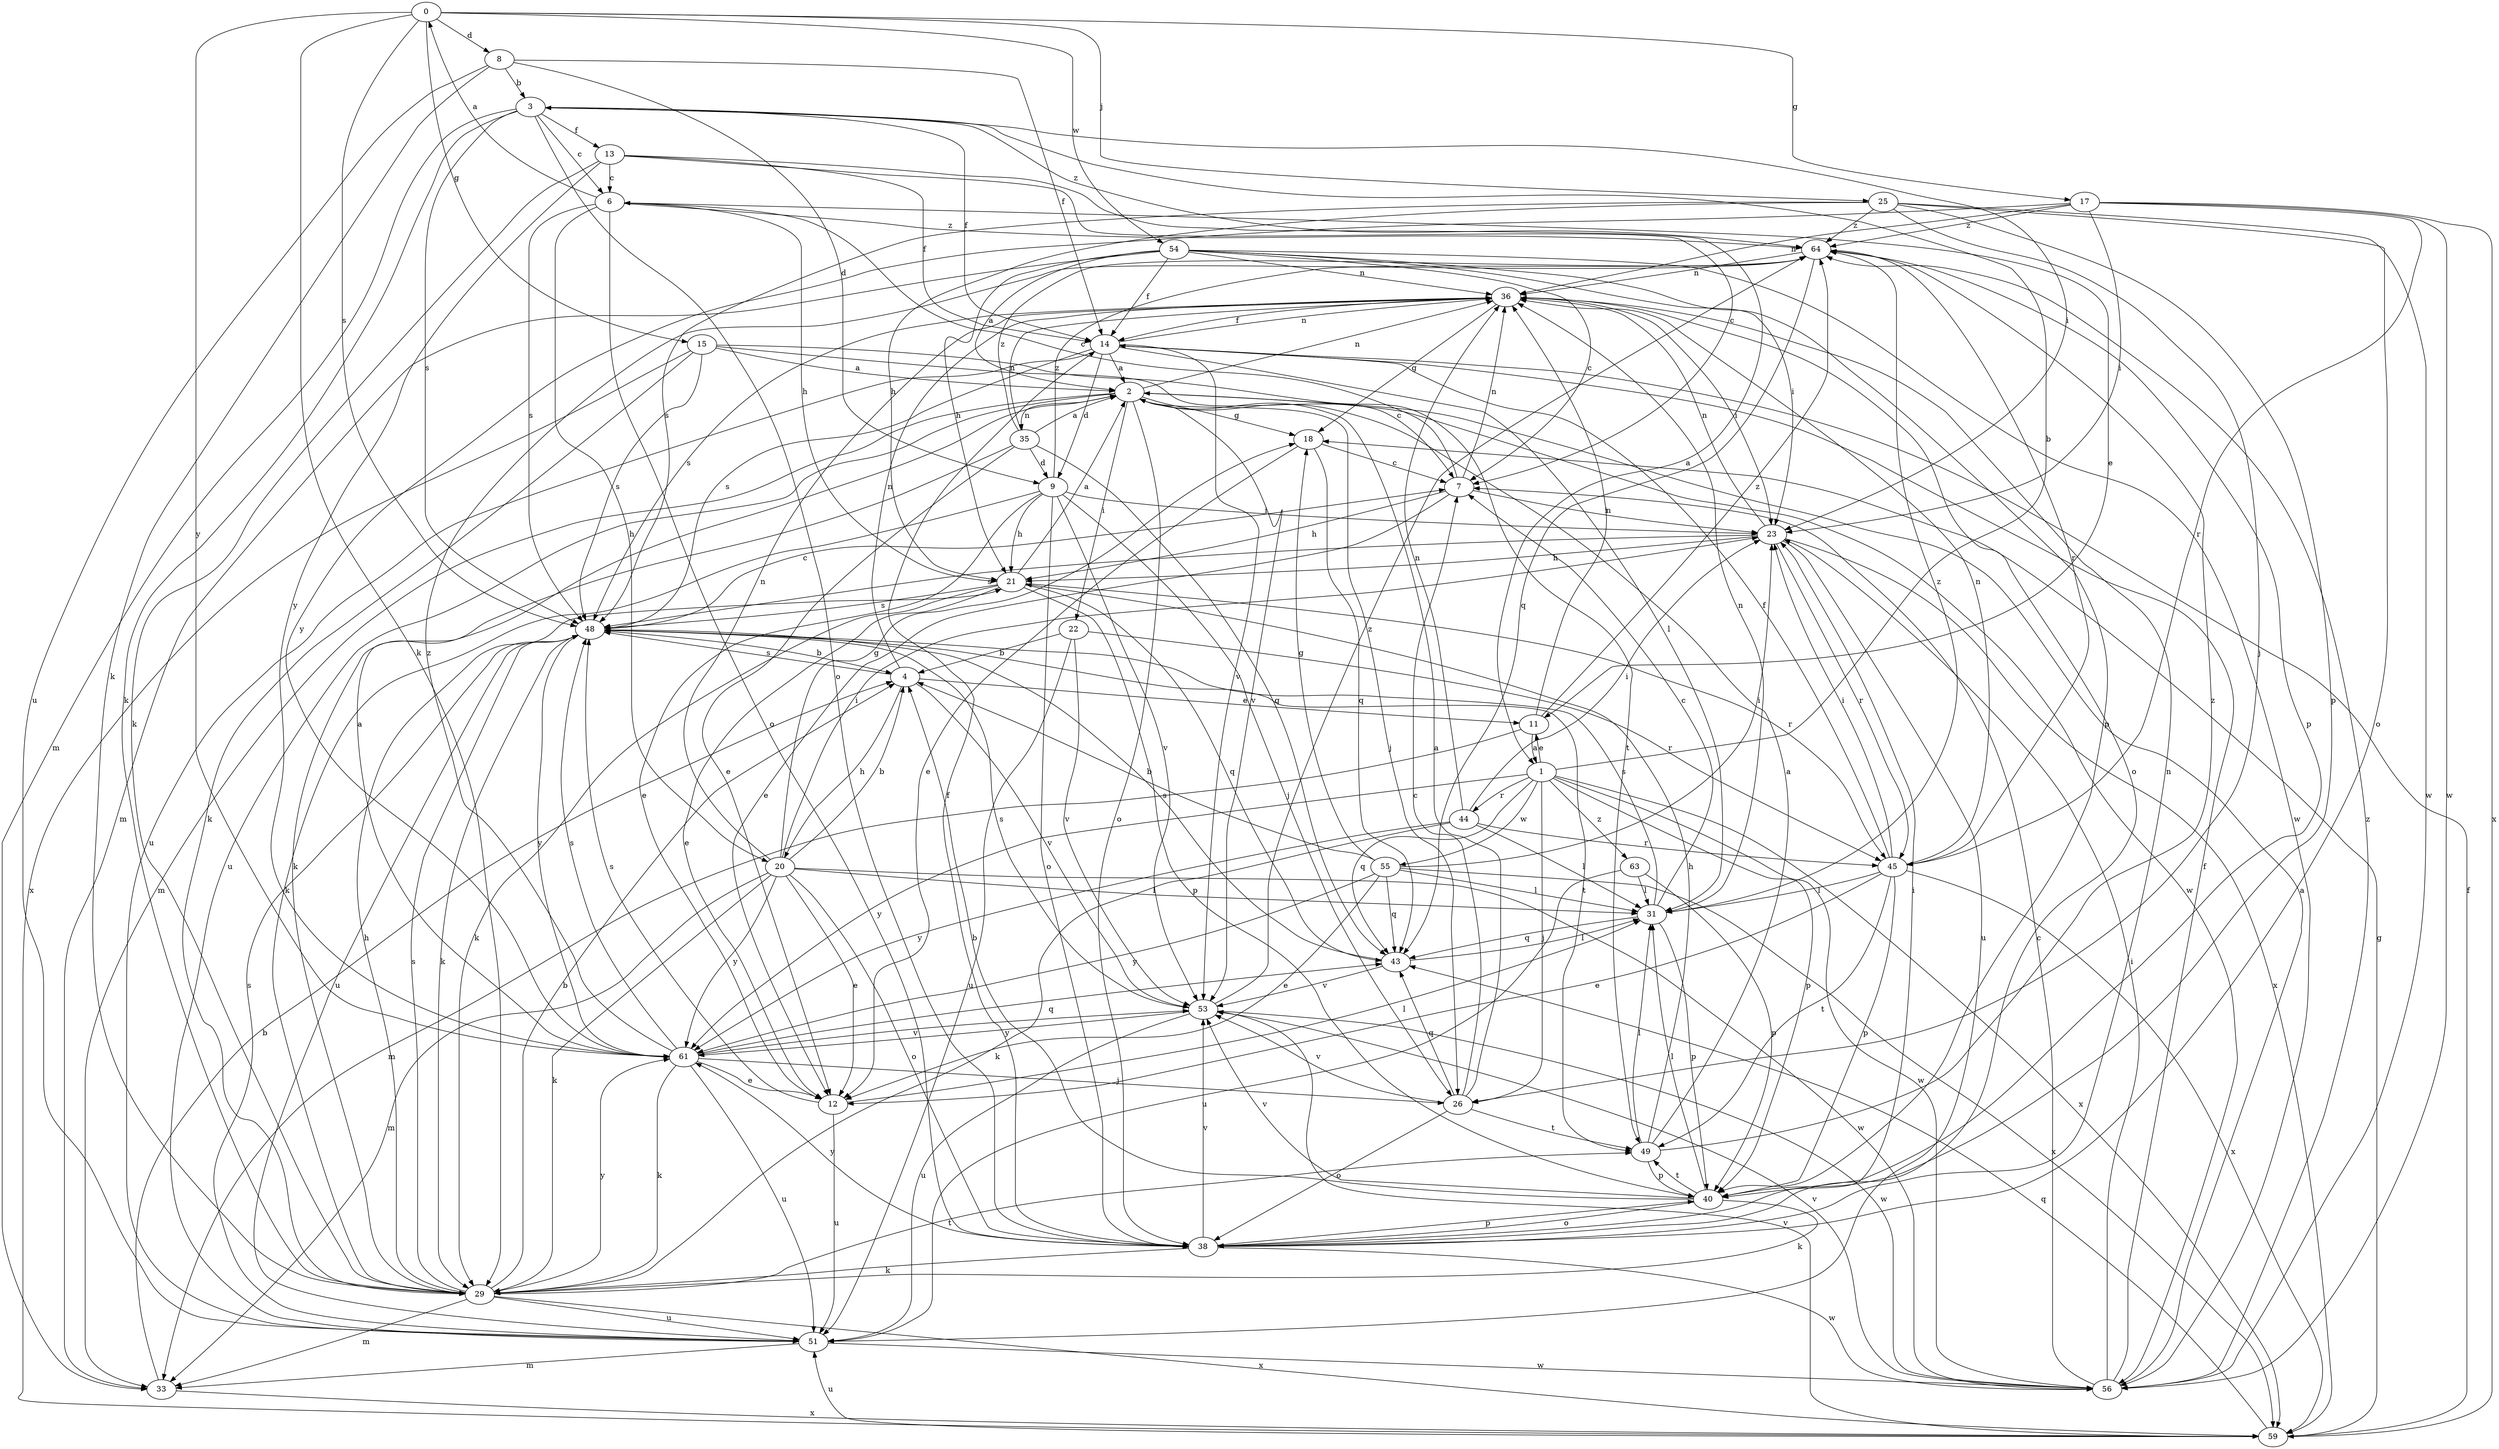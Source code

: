 strict digraph  {
0;
1;
2;
3;
4;
6;
7;
8;
9;
11;
12;
13;
14;
15;
17;
18;
20;
21;
22;
23;
25;
26;
29;
31;
33;
35;
36;
38;
40;
43;
44;
45;
48;
49;
51;
53;
54;
55;
56;
59;
61;
63;
64;
0 -> 8  [label=d];
0 -> 15  [label=g];
0 -> 17  [label=g];
0 -> 25  [label=j];
0 -> 29  [label=k];
0 -> 48  [label=s];
0 -> 54  [label=w];
0 -> 61  [label=y];
1 -> 3  [label=b];
1 -> 11  [label=e];
1 -> 26  [label=j];
1 -> 40  [label=p];
1 -> 43  [label=q];
1 -> 44  [label=r];
1 -> 55  [label=w];
1 -> 56  [label=w];
1 -> 59  [label=x];
1 -> 61  [label=y];
1 -> 63  [label=z];
2 -> 18  [label=g];
2 -> 22  [label=i];
2 -> 26  [label=j];
2 -> 33  [label=m];
2 -> 35  [label=n];
2 -> 36  [label=n];
2 -> 38  [label=o];
2 -> 51  [label=u];
2 -> 53  [label=v];
2 -> 56  [label=w];
3 -> 6  [label=c];
3 -> 13  [label=f];
3 -> 14  [label=f];
3 -> 23  [label=i];
3 -> 29  [label=k];
3 -> 33  [label=m];
3 -> 38  [label=o];
3 -> 48  [label=s];
3 -> 64  [label=z];
4 -> 11  [label=e];
4 -> 20  [label=h];
4 -> 36  [label=n];
4 -> 48  [label=s];
4 -> 53  [label=v];
6 -> 0  [label=a];
6 -> 11  [label=e];
6 -> 20  [label=h];
6 -> 21  [label=h];
6 -> 38  [label=o];
6 -> 48  [label=s];
6 -> 64  [label=z];
7 -> 6  [label=c];
7 -> 12  [label=e];
7 -> 21  [label=h];
7 -> 23  [label=i];
7 -> 36  [label=n];
8 -> 3  [label=b];
8 -> 9  [label=d];
8 -> 14  [label=f];
8 -> 29  [label=k];
8 -> 51  [label=u];
9 -> 12  [label=e];
9 -> 21  [label=h];
9 -> 23  [label=i];
9 -> 26  [label=j];
9 -> 29  [label=k];
9 -> 38  [label=o];
9 -> 53  [label=v];
9 -> 64  [label=z];
11 -> 1  [label=a];
11 -> 33  [label=m];
11 -> 36  [label=n];
11 -> 64  [label=z];
12 -> 31  [label=l];
12 -> 48  [label=s];
12 -> 51  [label=u];
13 -> 1  [label=a];
13 -> 6  [label=c];
13 -> 7  [label=c];
13 -> 14  [label=f];
13 -> 29  [label=k];
13 -> 61  [label=y];
14 -> 2  [label=a];
14 -> 9  [label=d];
14 -> 31  [label=l];
14 -> 36  [label=n];
14 -> 48  [label=s];
14 -> 51  [label=u];
14 -> 53  [label=v];
15 -> 2  [label=a];
15 -> 7  [label=c];
15 -> 29  [label=k];
15 -> 48  [label=s];
15 -> 49  [label=t];
15 -> 59  [label=x];
17 -> 23  [label=i];
17 -> 36  [label=n];
17 -> 45  [label=r];
17 -> 56  [label=w];
17 -> 59  [label=x];
17 -> 61  [label=y];
17 -> 64  [label=z];
18 -> 7  [label=c];
18 -> 12  [label=e];
18 -> 43  [label=q];
20 -> 4  [label=b];
20 -> 12  [label=e];
20 -> 18  [label=g];
20 -> 23  [label=i];
20 -> 29  [label=k];
20 -> 31  [label=l];
20 -> 33  [label=m];
20 -> 36  [label=n];
20 -> 38  [label=o];
20 -> 56  [label=w];
20 -> 61  [label=y];
21 -> 2  [label=a];
21 -> 12  [label=e];
21 -> 29  [label=k];
21 -> 40  [label=p];
21 -> 43  [label=q];
21 -> 45  [label=r];
21 -> 48  [label=s];
22 -> 4  [label=b];
22 -> 45  [label=r];
22 -> 51  [label=u];
22 -> 53  [label=v];
23 -> 21  [label=h];
23 -> 36  [label=n];
23 -> 45  [label=r];
23 -> 48  [label=s];
23 -> 51  [label=u];
23 -> 59  [label=x];
25 -> 21  [label=h];
25 -> 26  [label=j];
25 -> 38  [label=o];
25 -> 40  [label=p];
25 -> 48  [label=s];
25 -> 56  [label=w];
25 -> 64  [label=z];
26 -> 2  [label=a];
26 -> 7  [label=c];
26 -> 38  [label=o];
26 -> 43  [label=q];
26 -> 49  [label=t];
26 -> 53  [label=v];
29 -> 4  [label=b];
29 -> 21  [label=h];
29 -> 33  [label=m];
29 -> 48  [label=s];
29 -> 49  [label=t];
29 -> 51  [label=u];
29 -> 59  [label=x];
29 -> 61  [label=y];
31 -> 7  [label=c];
31 -> 36  [label=n];
31 -> 40  [label=p];
31 -> 43  [label=q];
31 -> 48  [label=s];
31 -> 64  [label=z];
33 -> 4  [label=b];
33 -> 59  [label=x];
35 -> 2  [label=a];
35 -> 9  [label=d];
35 -> 12  [label=e];
35 -> 29  [label=k];
35 -> 36  [label=n];
35 -> 43  [label=q];
35 -> 64  [label=z];
36 -> 14  [label=f];
36 -> 18  [label=g];
36 -> 23  [label=i];
36 -> 38  [label=o];
36 -> 48  [label=s];
38 -> 14  [label=f];
38 -> 23  [label=i];
38 -> 29  [label=k];
38 -> 36  [label=n];
38 -> 40  [label=p];
38 -> 53  [label=v];
38 -> 56  [label=w];
38 -> 61  [label=y];
40 -> 4  [label=b];
40 -> 29  [label=k];
40 -> 31  [label=l];
40 -> 38  [label=o];
40 -> 49  [label=t];
40 -> 53  [label=v];
43 -> 31  [label=l];
43 -> 48  [label=s];
43 -> 53  [label=v];
44 -> 23  [label=i];
44 -> 29  [label=k];
44 -> 31  [label=l];
44 -> 36  [label=n];
44 -> 45  [label=r];
44 -> 61  [label=y];
45 -> 12  [label=e];
45 -> 14  [label=f];
45 -> 23  [label=i];
45 -> 31  [label=l];
45 -> 36  [label=n];
45 -> 40  [label=p];
45 -> 49  [label=t];
45 -> 59  [label=x];
48 -> 4  [label=b];
48 -> 7  [label=c];
48 -> 29  [label=k];
48 -> 49  [label=t];
48 -> 51  [label=u];
48 -> 61  [label=y];
49 -> 2  [label=a];
49 -> 21  [label=h];
49 -> 31  [label=l];
49 -> 40  [label=p];
49 -> 64  [label=z];
51 -> 33  [label=m];
51 -> 48  [label=s];
51 -> 56  [label=w];
53 -> 48  [label=s];
53 -> 51  [label=u];
53 -> 56  [label=w];
53 -> 61  [label=y];
53 -> 64  [label=z];
54 -> 2  [label=a];
54 -> 7  [label=c];
54 -> 14  [label=f];
54 -> 21  [label=h];
54 -> 23  [label=i];
54 -> 33  [label=m];
54 -> 36  [label=n];
54 -> 40  [label=p];
54 -> 56  [label=w];
55 -> 4  [label=b];
55 -> 12  [label=e];
55 -> 18  [label=g];
55 -> 23  [label=i];
55 -> 31  [label=l];
55 -> 43  [label=q];
55 -> 59  [label=x];
55 -> 61  [label=y];
56 -> 2  [label=a];
56 -> 7  [label=c];
56 -> 14  [label=f];
56 -> 23  [label=i];
56 -> 53  [label=v];
56 -> 64  [label=z];
59 -> 14  [label=f];
59 -> 18  [label=g];
59 -> 43  [label=q];
59 -> 51  [label=u];
59 -> 53  [label=v];
61 -> 2  [label=a];
61 -> 12  [label=e];
61 -> 26  [label=j];
61 -> 29  [label=k];
61 -> 43  [label=q];
61 -> 48  [label=s];
61 -> 51  [label=u];
61 -> 53  [label=v];
61 -> 64  [label=z];
63 -> 31  [label=l];
63 -> 40  [label=p];
63 -> 51  [label=u];
64 -> 36  [label=n];
64 -> 40  [label=p];
64 -> 43  [label=q];
64 -> 45  [label=r];
}
